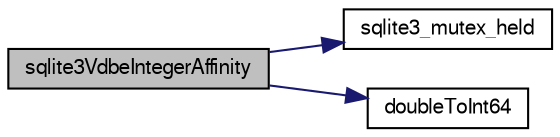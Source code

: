 digraph "sqlite3VdbeIntegerAffinity"
{
  edge [fontname="FreeSans",fontsize="10",labelfontname="FreeSans",labelfontsize="10"];
  node [fontname="FreeSans",fontsize="10",shape=record];
  rankdir="LR";
  Node758878 [label="sqlite3VdbeIntegerAffinity",height=0.2,width=0.4,color="black", fillcolor="grey75", style="filled", fontcolor="black"];
  Node758878 -> Node758879 [color="midnightblue",fontsize="10",style="solid",fontname="FreeSans"];
  Node758879 [label="sqlite3_mutex_held",height=0.2,width=0.4,color="black", fillcolor="white", style="filled",URL="$sqlite3_8c.html#acf77da68932b6bc163c5e68547ecc3e7"];
  Node758878 -> Node758880 [color="midnightblue",fontsize="10",style="solid",fontname="FreeSans"];
  Node758880 [label="doubleToInt64",height=0.2,width=0.4,color="black", fillcolor="white", style="filled",URL="$sqlite3_8c.html#a85975c48e5a38f9b8c99b72eb72ebc44"];
}
